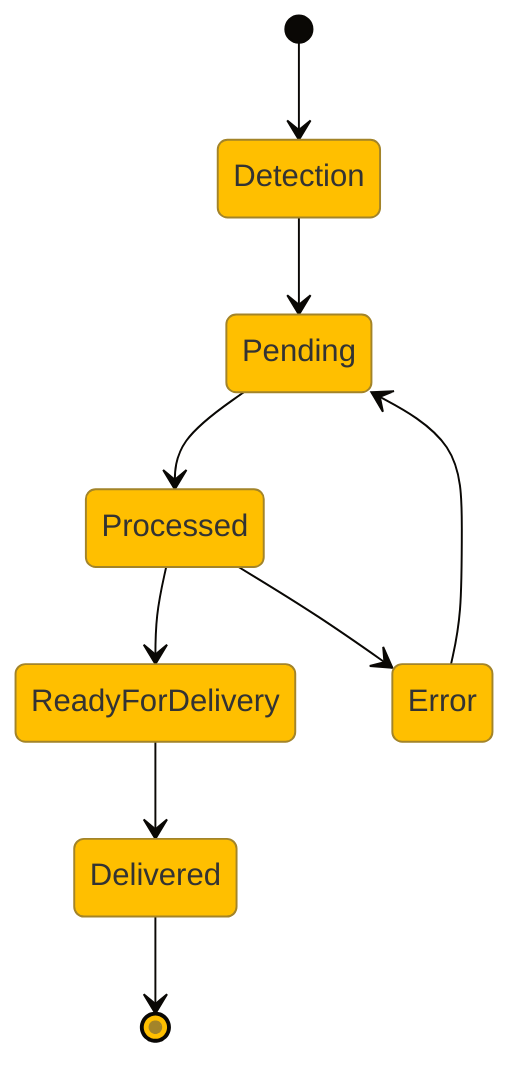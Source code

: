 %% State Diagram (Visual)
%% For presentations: color, icons, simplified transitions
%% Legend: amber = transient, green = delivered, red = error

%%{init: {'theme':'base','themeVariables':{
  'primaryColor': '#FFBF00',
  'secondaryColor': '#28a745',
  'tertiaryColor': '#dc3545',
  'background': '#f5f7fa',
  'fontSize':'16px'
}}}%%

stateDiagram-v2
    [*] --> Detection
    Detection --> Pending
    Pending --> Processed
    Processed --> ReadyForDelivery
    ReadyForDelivery --> Delivered
    Processed --> Error
    Error --> Pending
    Delivered --> [*]